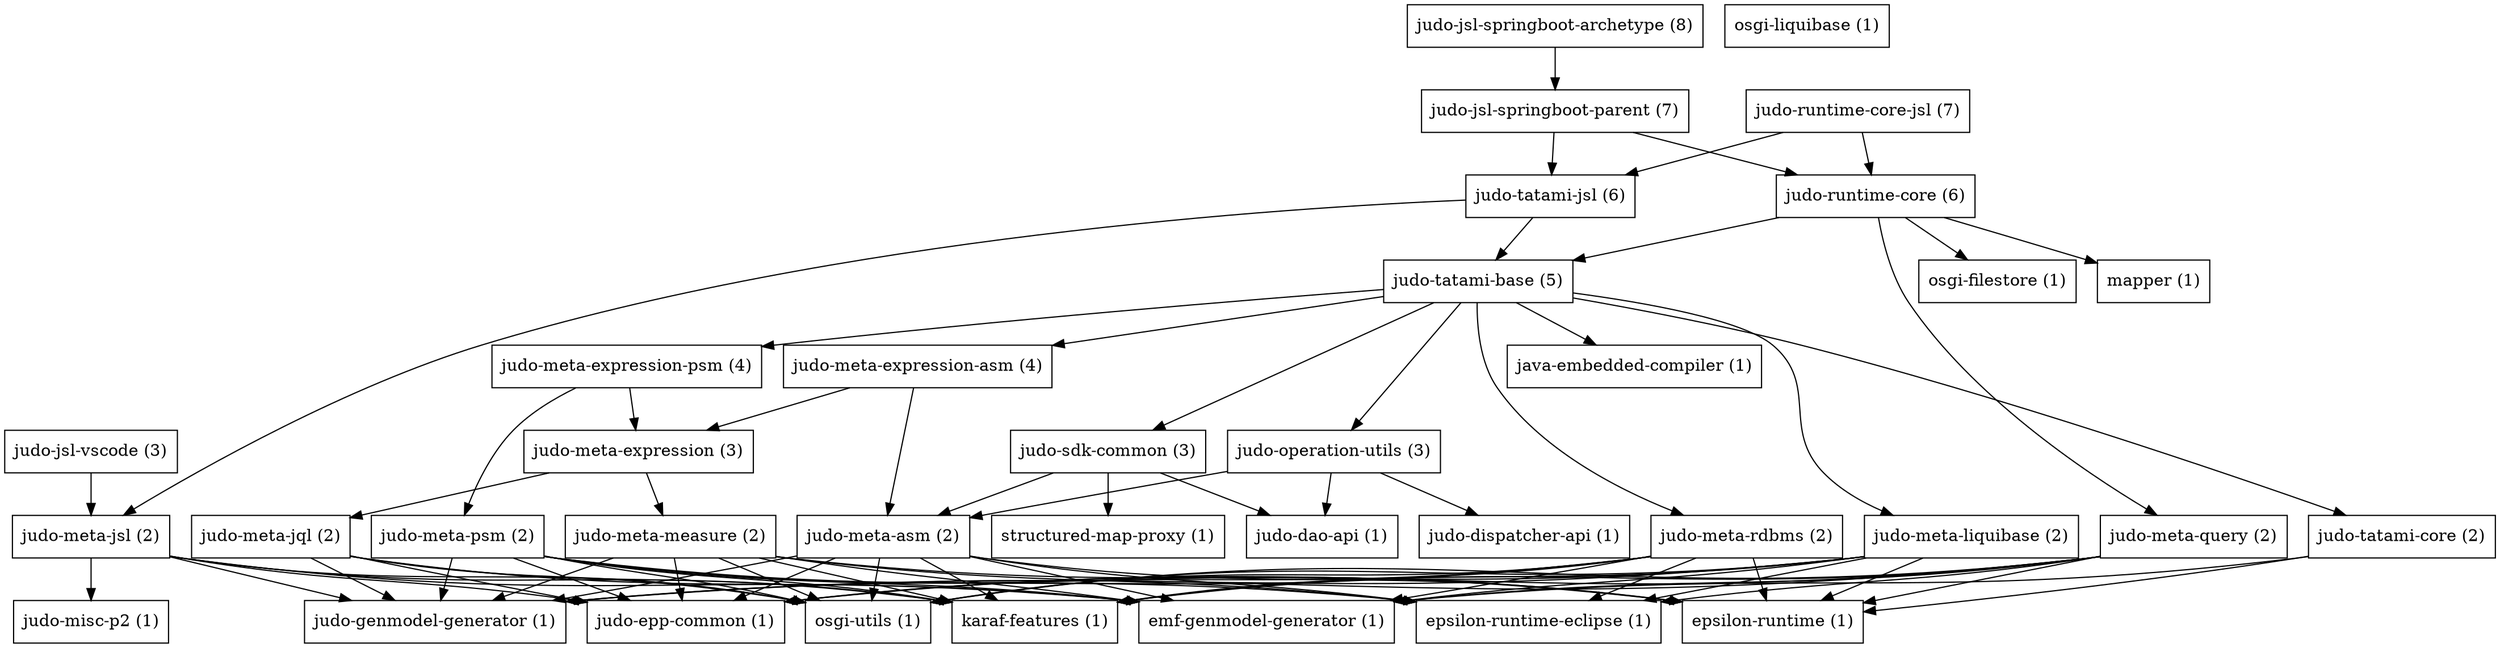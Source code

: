 strict digraph  {
"epsilon-runtime (1)" [label="epsilon-runtime (1)", shape=box];
"epsilon-runtime-eclipse (1)" [label="epsilon-runtime-eclipse (1)", shape=box];
"emf-genmodel-generator (1)" [label="emf-genmodel-generator (1)", shape=box];
"judo-genmodel-generator (1)" [label="judo-genmodel-generator (1)", shape=box];
"judo-epp-common (1)" [label="judo-epp-common (1)", shape=box];
"osgi-utils (1)" [label="osgi-utils (1)", shape=box];
"java-embedded-compiler (1)" [label="java-embedded-compiler (1)", shape=box];
"structured-map-proxy (1)" [label="structured-map-proxy (1)", shape=box];
"karaf-features (1)" [label="karaf-features (1)", shape=box];
"mapper (1)" [label="mapper (1)", shape=box];
"osgi-liquibase (1)" [label="osgi-liquibase (1)", shape=box];
"osgi-filestore (1)" [label="osgi-filestore (1)", shape=box];
"judo-misc-p2 (1)" [label="judo-misc-p2 (1)", shape=box];
"judo-dao-api (1)" [label="judo-dao-api (1)", shape=box];
"judo-dispatcher-api (1)" [label="judo-dispatcher-api (1)", shape=box];
"judo-jsl-vscode (3)" [label="judo-jsl-vscode (3)", shape=box];
"judo-meta-asm (2)" [label="judo-meta-asm (2)", shape=box];
"judo-meta-expression (3)" [label="judo-meta-expression (3)", shape=box];
"judo-meta-expression-asm (4)" [label="judo-meta-expression-asm (4)", shape=box];
"judo-meta-expression-psm (4)" [label="judo-meta-expression-psm (4)", shape=box];
"judo-meta-jql (2)" [label="judo-meta-jql (2)", shape=box];
"judo-meta-jsl (2)" [label="judo-meta-jsl (2)", shape=box];
"judo-meta-liquibase (2)" [label="judo-meta-liquibase (2)", shape=box];
"judo-meta-measure (2)" [label="judo-meta-measure (2)", shape=box];
"judo-meta-psm (2)" [label="judo-meta-psm (2)", shape=box];
"judo-meta-query (2)" [label="judo-meta-query (2)", shape=box];
"judo-meta-rdbms (2)" [label="judo-meta-rdbms (2)", shape=box];
"judo-operation-utils (3)" [label="judo-operation-utils (3)", shape=box];
"judo-runtime-core (6)" [label="judo-runtime-core (6)", shape=box];
"judo-runtime-core-jsl (7)" [label="judo-runtime-core-jsl (7)", shape=box];
"judo-sdk-common (3)" [label="judo-sdk-common (3)", shape=box];
"judo-tatami-base (5)" [label="judo-tatami-base (5)", shape=box];
"judo-tatami-core (2)" [label="judo-tatami-core (2)", shape=box];
"judo-tatami-jsl (6)" [label="judo-tatami-jsl (6)", shape=box];
"judo-jsl-springboot-parent (7)" [label="judo-jsl-springboot-parent (7)", shape=box];
"judo-jsl-springboot-archetype (8)" [label="judo-jsl-springboot-archetype (8)", shape=box];
"judo-jsl-vscode (3)" -> "judo-meta-jsl (2)";
"judo-meta-asm (2)" -> "emf-genmodel-generator (1)";
"judo-meta-asm (2)" -> "karaf-features (1)";
"judo-meta-asm (2)" -> "judo-genmodel-generator (1)";
"judo-meta-asm (2)" -> "osgi-utils (1)";
"judo-meta-asm (2)" -> "epsilon-runtime (1)";
"judo-meta-asm (2)" -> "judo-epp-common (1)";
"judo-meta-asm (2)" -> "epsilon-runtime-eclipse (1)";
"judo-meta-expression (3)" -> "judo-meta-measure (2)";
"judo-meta-expression (3)" -> "judo-meta-jql (2)";
"judo-meta-expression-asm (4)" -> "judo-meta-expression (3)";
"judo-meta-expression-asm (4)" -> "judo-meta-asm (2)";
"judo-meta-expression-psm (4)" -> "judo-meta-psm (2)";
"judo-meta-expression-psm (4)" -> "judo-meta-expression (3)";
"judo-meta-jql (2)" -> "emf-genmodel-generator (1)";
"judo-meta-jql (2)" -> "karaf-features (1)";
"judo-meta-jql (2)" -> "judo-genmodel-generator (1)";
"judo-meta-jql (2)" -> "judo-epp-common (1)";
"judo-meta-jql (2)" -> "osgi-utils (1)";
"judo-meta-jsl (2)" -> "emf-genmodel-generator (1)";
"judo-meta-jsl (2)" -> "karaf-features (1)";
"judo-meta-jsl (2)" -> "judo-misc-p2 (1)";
"judo-meta-jsl (2)" -> "judo-genmodel-generator (1)";
"judo-meta-jsl (2)" -> "judo-epp-common (1)";
"judo-meta-jsl (2)" -> "osgi-utils (1)";
"judo-meta-liquibase (2)" -> "emf-genmodel-generator (1)";
"judo-meta-liquibase (2)" -> "karaf-features (1)";
"judo-meta-liquibase (2)" -> "judo-genmodel-generator (1)";
"judo-meta-liquibase (2)" -> "osgi-utils (1)";
"judo-meta-liquibase (2)" -> "epsilon-runtime (1)";
"judo-meta-liquibase (2)" -> "judo-epp-common (1)";
"judo-meta-liquibase (2)" -> "epsilon-runtime-eclipse (1)";
"judo-meta-measure (2)" -> "emf-genmodel-generator (1)";
"judo-meta-measure (2)" -> "karaf-features (1)";
"judo-meta-measure (2)" -> "judo-genmodel-generator (1)";
"judo-meta-measure (2)" -> "osgi-utils (1)";
"judo-meta-measure (2)" -> "epsilon-runtime (1)";
"judo-meta-measure (2)" -> "judo-epp-common (1)";
"judo-meta-measure (2)" -> "epsilon-runtime-eclipse (1)";
"judo-meta-psm (2)" -> "emf-genmodel-generator (1)";
"judo-meta-psm (2)" -> "karaf-features (1)";
"judo-meta-psm (2)" -> "judo-genmodel-generator (1)";
"judo-meta-psm (2)" -> "osgi-utils (1)";
"judo-meta-psm (2)" -> "epsilon-runtime (1)";
"judo-meta-psm (2)" -> "judo-epp-common (1)";
"judo-meta-psm (2)" -> "epsilon-runtime-eclipse (1)";
"judo-meta-query (2)" -> "emf-genmodel-generator (1)";
"judo-meta-query (2)" -> "karaf-features (1)";
"judo-meta-query (2)" -> "judo-genmodel-generator (1)";
"judo-meta-query (2)" -> "osgi-utils (1)";
"judo-meta-query (2)" -> "epsilon-runtime (1)";
"judo-meta-query (2)" -> "judo-epp-common (1)";
"judo-meta-query (2)" -> "epsilon-runtime-eclipse (1)";
"judo-meta-rdbms (2)" -> "emf-genmodel-generator (1)";
"judo-meta-rdbms (2)" -> "karaf-features (1)";
"judo-meta-rdbms (2)" -> "judo-genmodel-generator (1)";
"judo-meta-rdbms (2)" -> "osgi-utils (1)";
"judo-meta-rdbms (2)" -> "epsilon-runtime (1)";
"judo-meta-rdbms (2)" -> "judo-epp-common (1)";
"judo-meta-rdbms (2)" -> "epsilon-runtime-eclipse (1)";
"judo-operation-utils (3)" -> "judo-dispatcher-api (1)";
"judo-operation-utils (3)" -> "judo-meta-asm (2)";
"judo-operation-utils (3)" -> "judo-dao-api (1)";
"judo-runtime-core (6)" -> "judo-tatami-base (5)";
"judo-runtime-core (6)" -> "mapper (1)";
"judo-runtime-core (6)" -> "judo-meta-query (2)";
"judo-runtime-core (6)" -> "osgi-filestore (1)";
"judo-runtime-core-jsl (7)" -> "judo-tatami-jsl (6)";
"judo-runtime-core-jsl (7)" -> "judo-runtime-core (6)";
"judo-sdk-common (3)" -> "judo-meta-asm (2)";
"judo-sdk-common (3)" -> "judo-dao-api (1)";
"judo-sdk-common (3)" -> "structured-map-proxy (1)";
"judo-tatami-base (5)" -> "judo-meta-liquibase (2)";
"judo-tatami-base (5)" -> "judo-tatami-core (2)";
"judo-tatami-base (5)" -> "judo-meta-rdbms (2)";
"judo-tatami-base (5)" -> "judo-sdk-common (3)";
"judo-tatami-base (5)" -> "java-embedded-compiler (1)";
"judo-tatami-base (5)" -> "judo-meta-expression-psm (4)";
"judo-tatami-base (5)" -> "judo-meta-expression-asm (4)";
"judo-tatami-base (5)" -> "judo-operation-utils (3)";
"judo-tatami-core (2)" -> "emf-genmodel-generator (1)";
"judo-tatami-core (2)" -> "epsilon-runtime (1)";
"judo-tatami-jsl (6)" -> "judo-tatami-base (5)";
"judo-tatami-jsl (6)" -> "judo-meta-jsl (2)";
"judo-jsl-springboot-parent (7)" -> "judo-tatami-jsl (6)";
"judo-jsl-springboot-parent (7)" -> "judo-runtime-core (6)";
"judo-jsl-springboot-archetype (8)" -> "judo-jsl-springboot-parent (7)";
}
